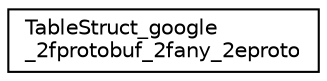 digraph "类继承关系图"
{
 // LATEX_PDF_SIZE
  edge [fontname="Helvetica",fontsize="10",labelfontname="Helvetica",labelfontsize="10"];
  node [fontname="Helvetica",fontsize="10",shape=record];
  rankdir="LR";
  Node0 [label="TableStruct_google\l_2fprotobuf_2fany_2eproto",height=0.2,width=0.4,color="black", fillcolor="white", style="filled",URL="$structTableStruct__google__2fprotobuf__2fany__2eproto.html",tooltip=" "];
}
